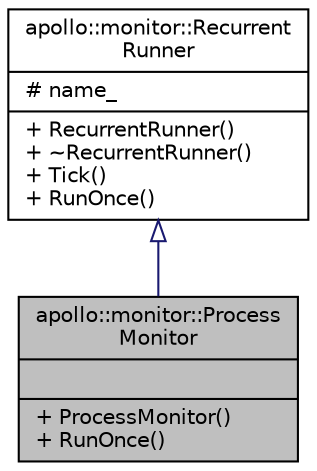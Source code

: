 digraph "apollo::monitor::ProcessMonitor"
{
  edge [fontname="Helvetica",fontsize="10",labelfontname="Helvetica",labelfontsize="10"];
  node [fontname="Helvetica",fontsize="10",shape=record];
  Node0 [label="{apollo::monitor::Process\lMonitor\n||+ ProcessMonitor()\l+ RunOnce()\l}",height=0.2,width=0.4,color="black", fillcolor="grey75", style="filled", fontcolor="black"];
  Node1 -> Node0 [dir="back",color="midnightblue",fontsize="10",style="solid",arrowtail="onormal",fontname="Helvetica"];
  Node1 [label="{apollo::monitor::Recurrent\lRunner\n|# name_\l|+ RecurrentRunner()\l+ ~RecurrentRunner()\l+ Tick()\l+ RunOnce()\l}",height=0.2,width=0.4,color="black", fillcolor="white", style="filled",URL="$classapollo_1_1monitor_1_1RecurrentRunner.html"];
}
